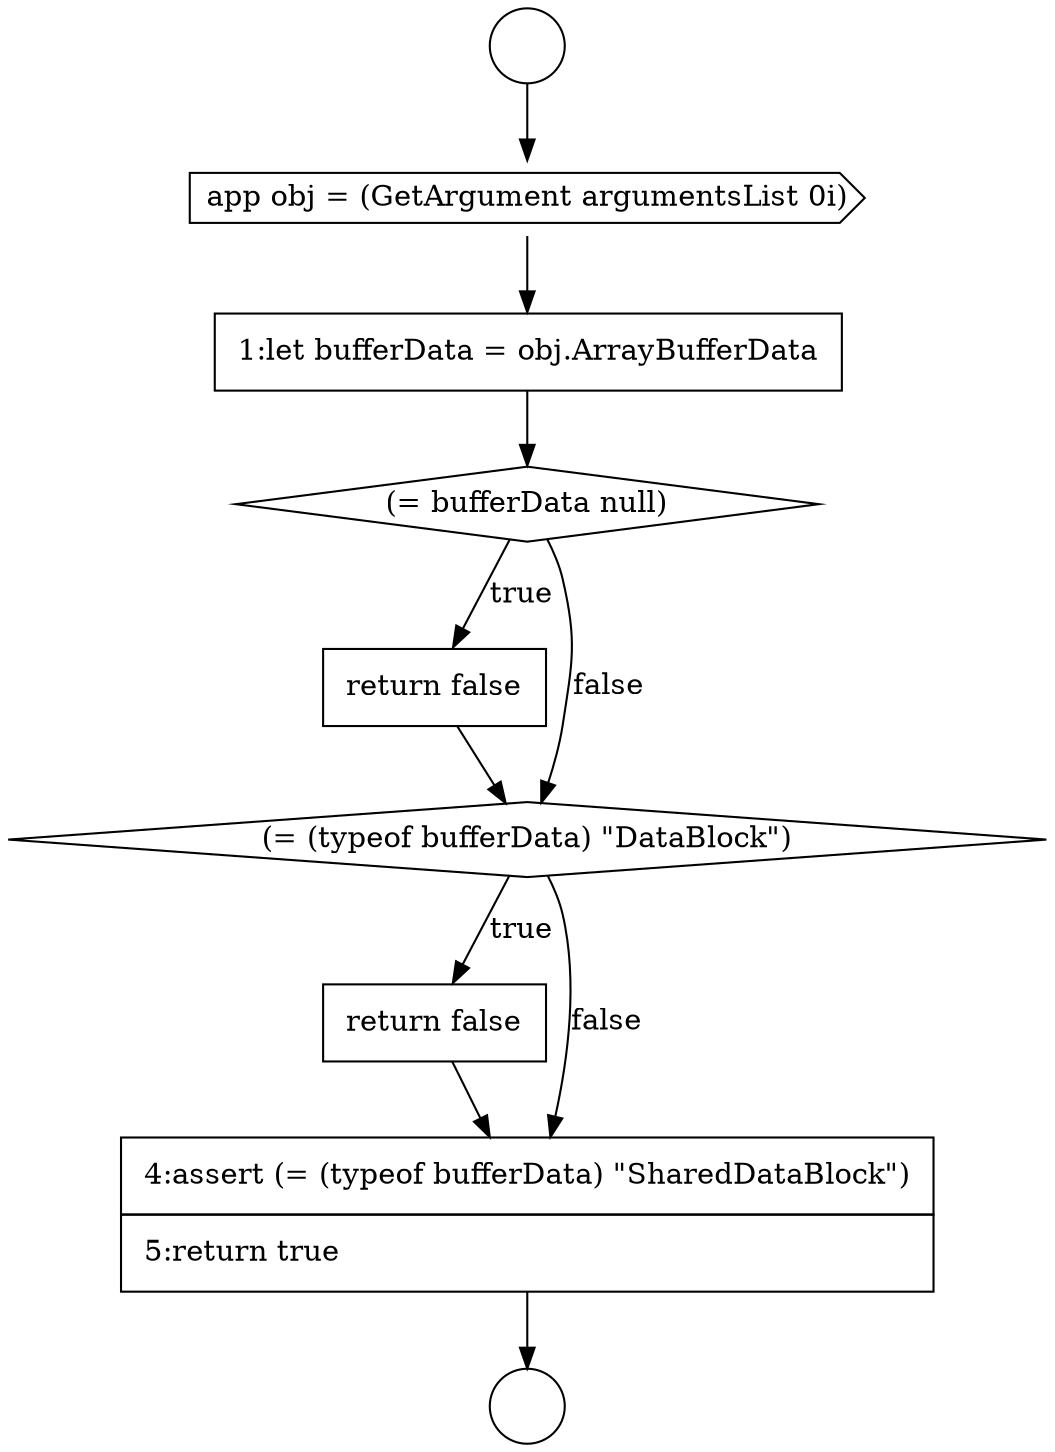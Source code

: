 digraph {
  node15547 [shape=circle label=" " color="black" fillcolor="white" style=filled]
  node15554 [shape=none, margin=0, label=<<font color="black">
    <table border="0" cellborder="1" cellspacing="0" cellpadding="10">
      <tr><td align="left">return false</td></tr>
    </table>
  </font>> color="black" fillcolor="white" style=filled]
  node15550 [shape=none, margin=0, label=<<font color="black">
    <table border="0" cellborder="1" cellspacing="0" cellpadding="10">
      <tr><td align="left">1:let bufferData = obj.ArrayBufferData</td></tr>
    </table>
  </font>> color="black" fillcolor="white" style=filled]
  node15555 [shape=none, margin=0, label=<<font color="black">
    <table border="0" cellborder="1" cellspacing="0" cellpadding="10">
      <tr><td align="left">4:assert (= (typeof bufferData) &quot;SharedDataBlock&quot;)</td></tr>
      <tr><td align="left">5:return true</td></tr>
    </table>
  </font>> color="black" fillcolor="white" style=filled]
  node15552 [shape=none, margin=0, label=<<font color="black">
    <table border="0" cellborder="1" cellspacing="0" cellpadding="10">
      <tr><td align="left">return false</td></tr>
    </table>
  </font>> color="black" fillcolor="white" style=filled]
  node15548 [shape=circle label=" " color="black" fillcolor="white" style=filled]
  node15553 [shape=diamond, label=<<font color="black">(= (typeof bufferData) &quot;DataBlock&quot;)</font>> color="black" fillcolor="white" style=filled]
  node15551 [shape=diamond, label=<<font color="black">(= bufferData null)</font>> color="black" fillcolor="white" style=filled]
  node15549 [shape=cds, label=<<font color="black">app obj = (GetArgument argumentsList 0i)</font>> color="black" fillcolor="white" style=filled]
  node15551 -> node15552 [label=<<font color="black">true</font>> color="black"]
  node15551 -> node15553 [label=<<font color="black">false</font>> color="black"]
  node15550 -> node15551 [ color="black"]
  node15554 -> node15555 [ color="black"]
  node15553 -> node15554 [label=<<font color="black">true</font>> color="black"]
  node15553 -> node15555 [label=<<font color="black">false</font>> color="black"]
  node15555 -> node15548 [ color="black"]
  node15547 -> node15549 [ color="black"]
  node15552 -> node15553 [ color="black"]
  node15549 -> node15550 [ color="black"]
}
